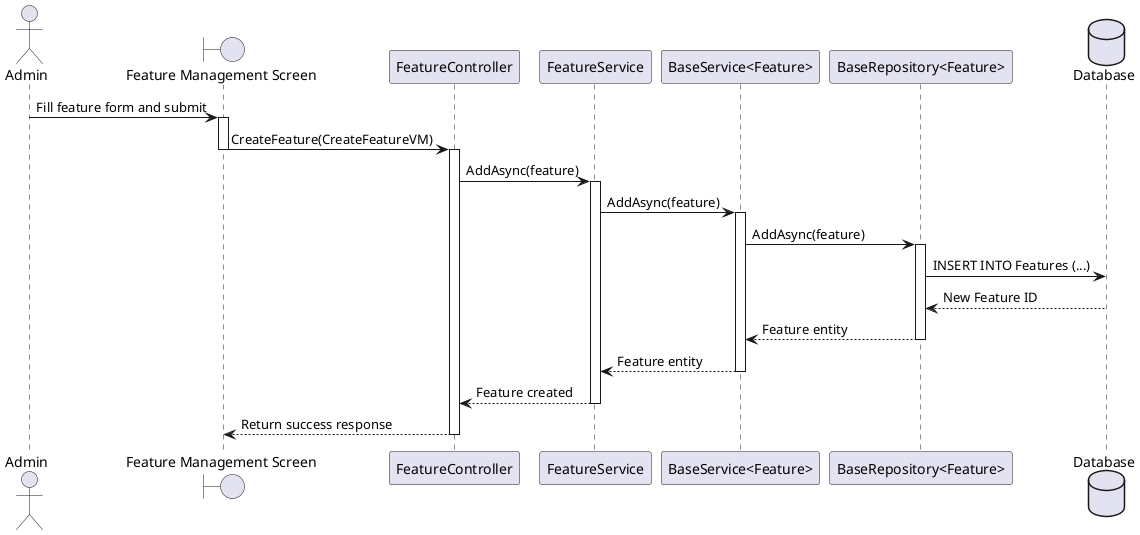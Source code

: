 @startuml
actor Admin
boundary "Feature Management Screen" as Screen
participant "FeatureController" as Controller
participant "FeatureService" as Service
participant "BaseService<Feature>" as BaseService
participant "BaseRepository<Feature>" as Repository
database "Database" as DB

Admin -> Screen : Fill feature form and submit
activate Screen
Screen -> Controller : CreateFeature(CreateFeatureVM)
deactivate Screen
activate Controller

Controller -> Service : AddAsync(feature)
activate Service

Service -> BaseService : AddAsync(feature)
activate BaseService
BaseService -> Repository : AddAsync(feature)
activate Repository
Repository -> DB : INSERT INTO Features (...)
DB --> Repository : New Feature ID
deactivate DB
Repository --> BaseService : Feature entity
deactivate Repository
BaseService --> Service : Feature entity
deactivate BaseService
Service --> Controller : Feature created
deactivate Service

Controller --> Screen : Return success response
deactivate Controller
@enduml
